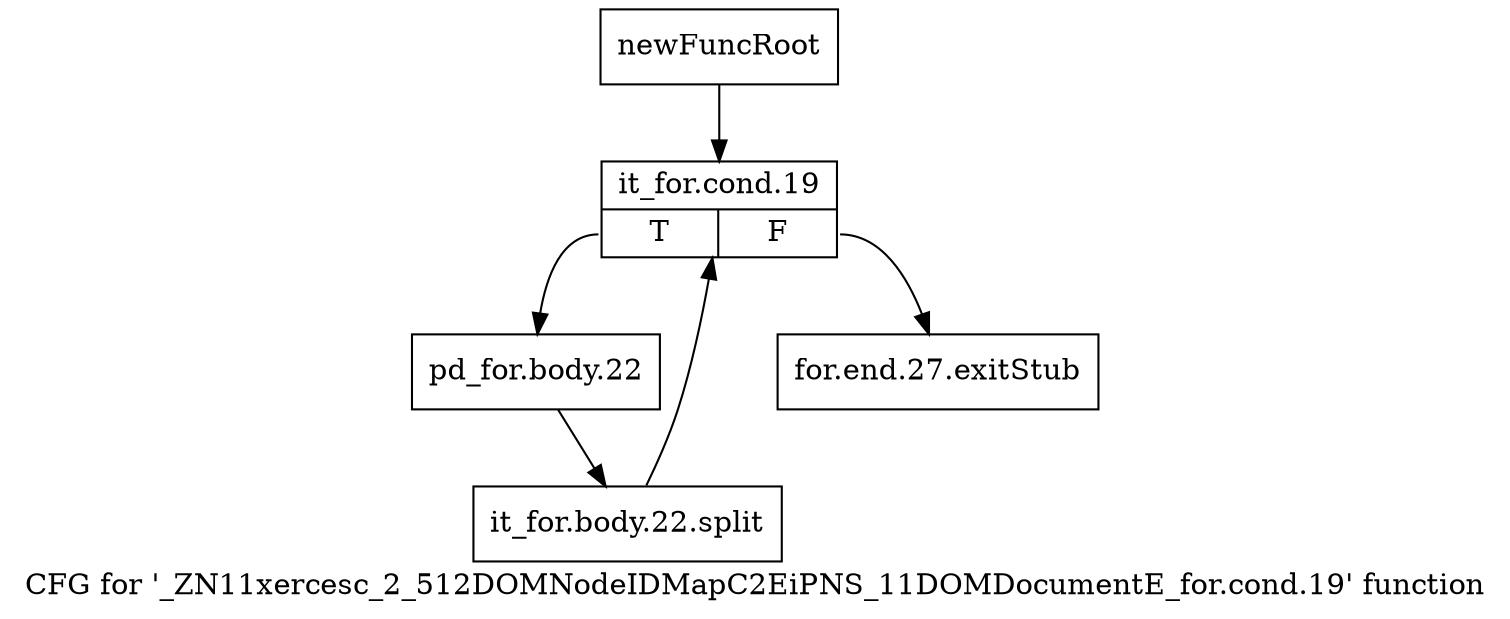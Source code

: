 digraph "CFG for '_ZN11xercesc_2_512DOMNodeIDMapC2EiPNS_11DOMDocumentE_for.cond.19' function" {
	label="CFG for '_ZN11xercesc_2_512DOMNodeIDMapC2EiPNS_11DOMDocumentE_for.cond.19' function";

	Node0x9799b30 [shape=record,label="{newFuncRoot}"];
	Node0x9799b30 -> Node0x9799bd0;
	Node0x9799b80 [shape=record,label="{for.end.27.exitStub}"];
	Node0x9799bd0 [shape=record,label="{it_for.cond.19|{<s0>T|<s1>F}}"];
	Node0x9799bd0:s0 -> Node0x9799c20;
	Node0x9799bd0:s1 -> Node0x9799b80;
	Node0x9799c20 [shape=record,label="{pd_for.body.22}"];
	Node0x9799c20 -> Node0xcdaa7e0;
	Node0xcdaa7e0 [shape=record,label="{it_for.body.22.split}"];
	Node0xcdaa7e0 -> Node0x9799bd0;
}
